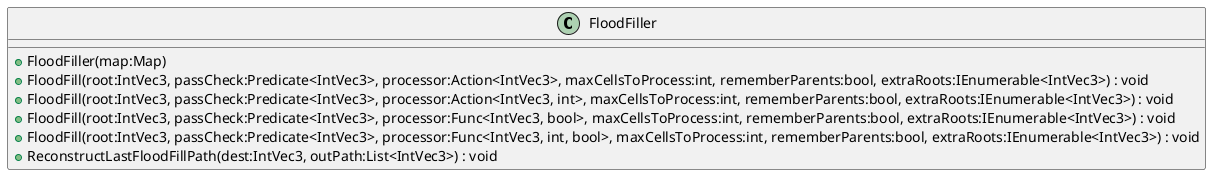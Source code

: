 @startuml
class FloodFiller {
    + FloodFiller(map:Map)
    + FloodFill(root:IntVec3, passCheck:Predicate<IntVec3>, processor:Action<IntVec3>, maxCellsToProcess:int, rememberParents:bool, extraRoots:IEnumerable<IntVec3>) : void
    + FloodFill(root:IntVec3, passCheck:Predicate<IntVec3>, processor:Action<IntVec3, int>, maxCellsToProcess:int, rememberParents:bool, extraRoots:IEnumerable<IntVec3>) : void
    + FloodFill(root:IntVec3, passCheck:Predicate<IntVec3>, processor:Func<IntVec3, bool>, maxCellsToProcess:int, rememberParents:bool, extraRoots:IEnumerable<IntVec3>) : void
    + FloodFill(root:IntVec3, passCheck:Predicate<IntVec3>, processor:Func<IntVec3, int, bool>, maxCellsToProcess:int, rememberParents:bool, extraRoots:IEnumerable<IntVec3>) : void
    + ReconstructLastFloodFillPath(dest:IntVec3, outPath:List<IntVec3>) : void
}
@enduml
